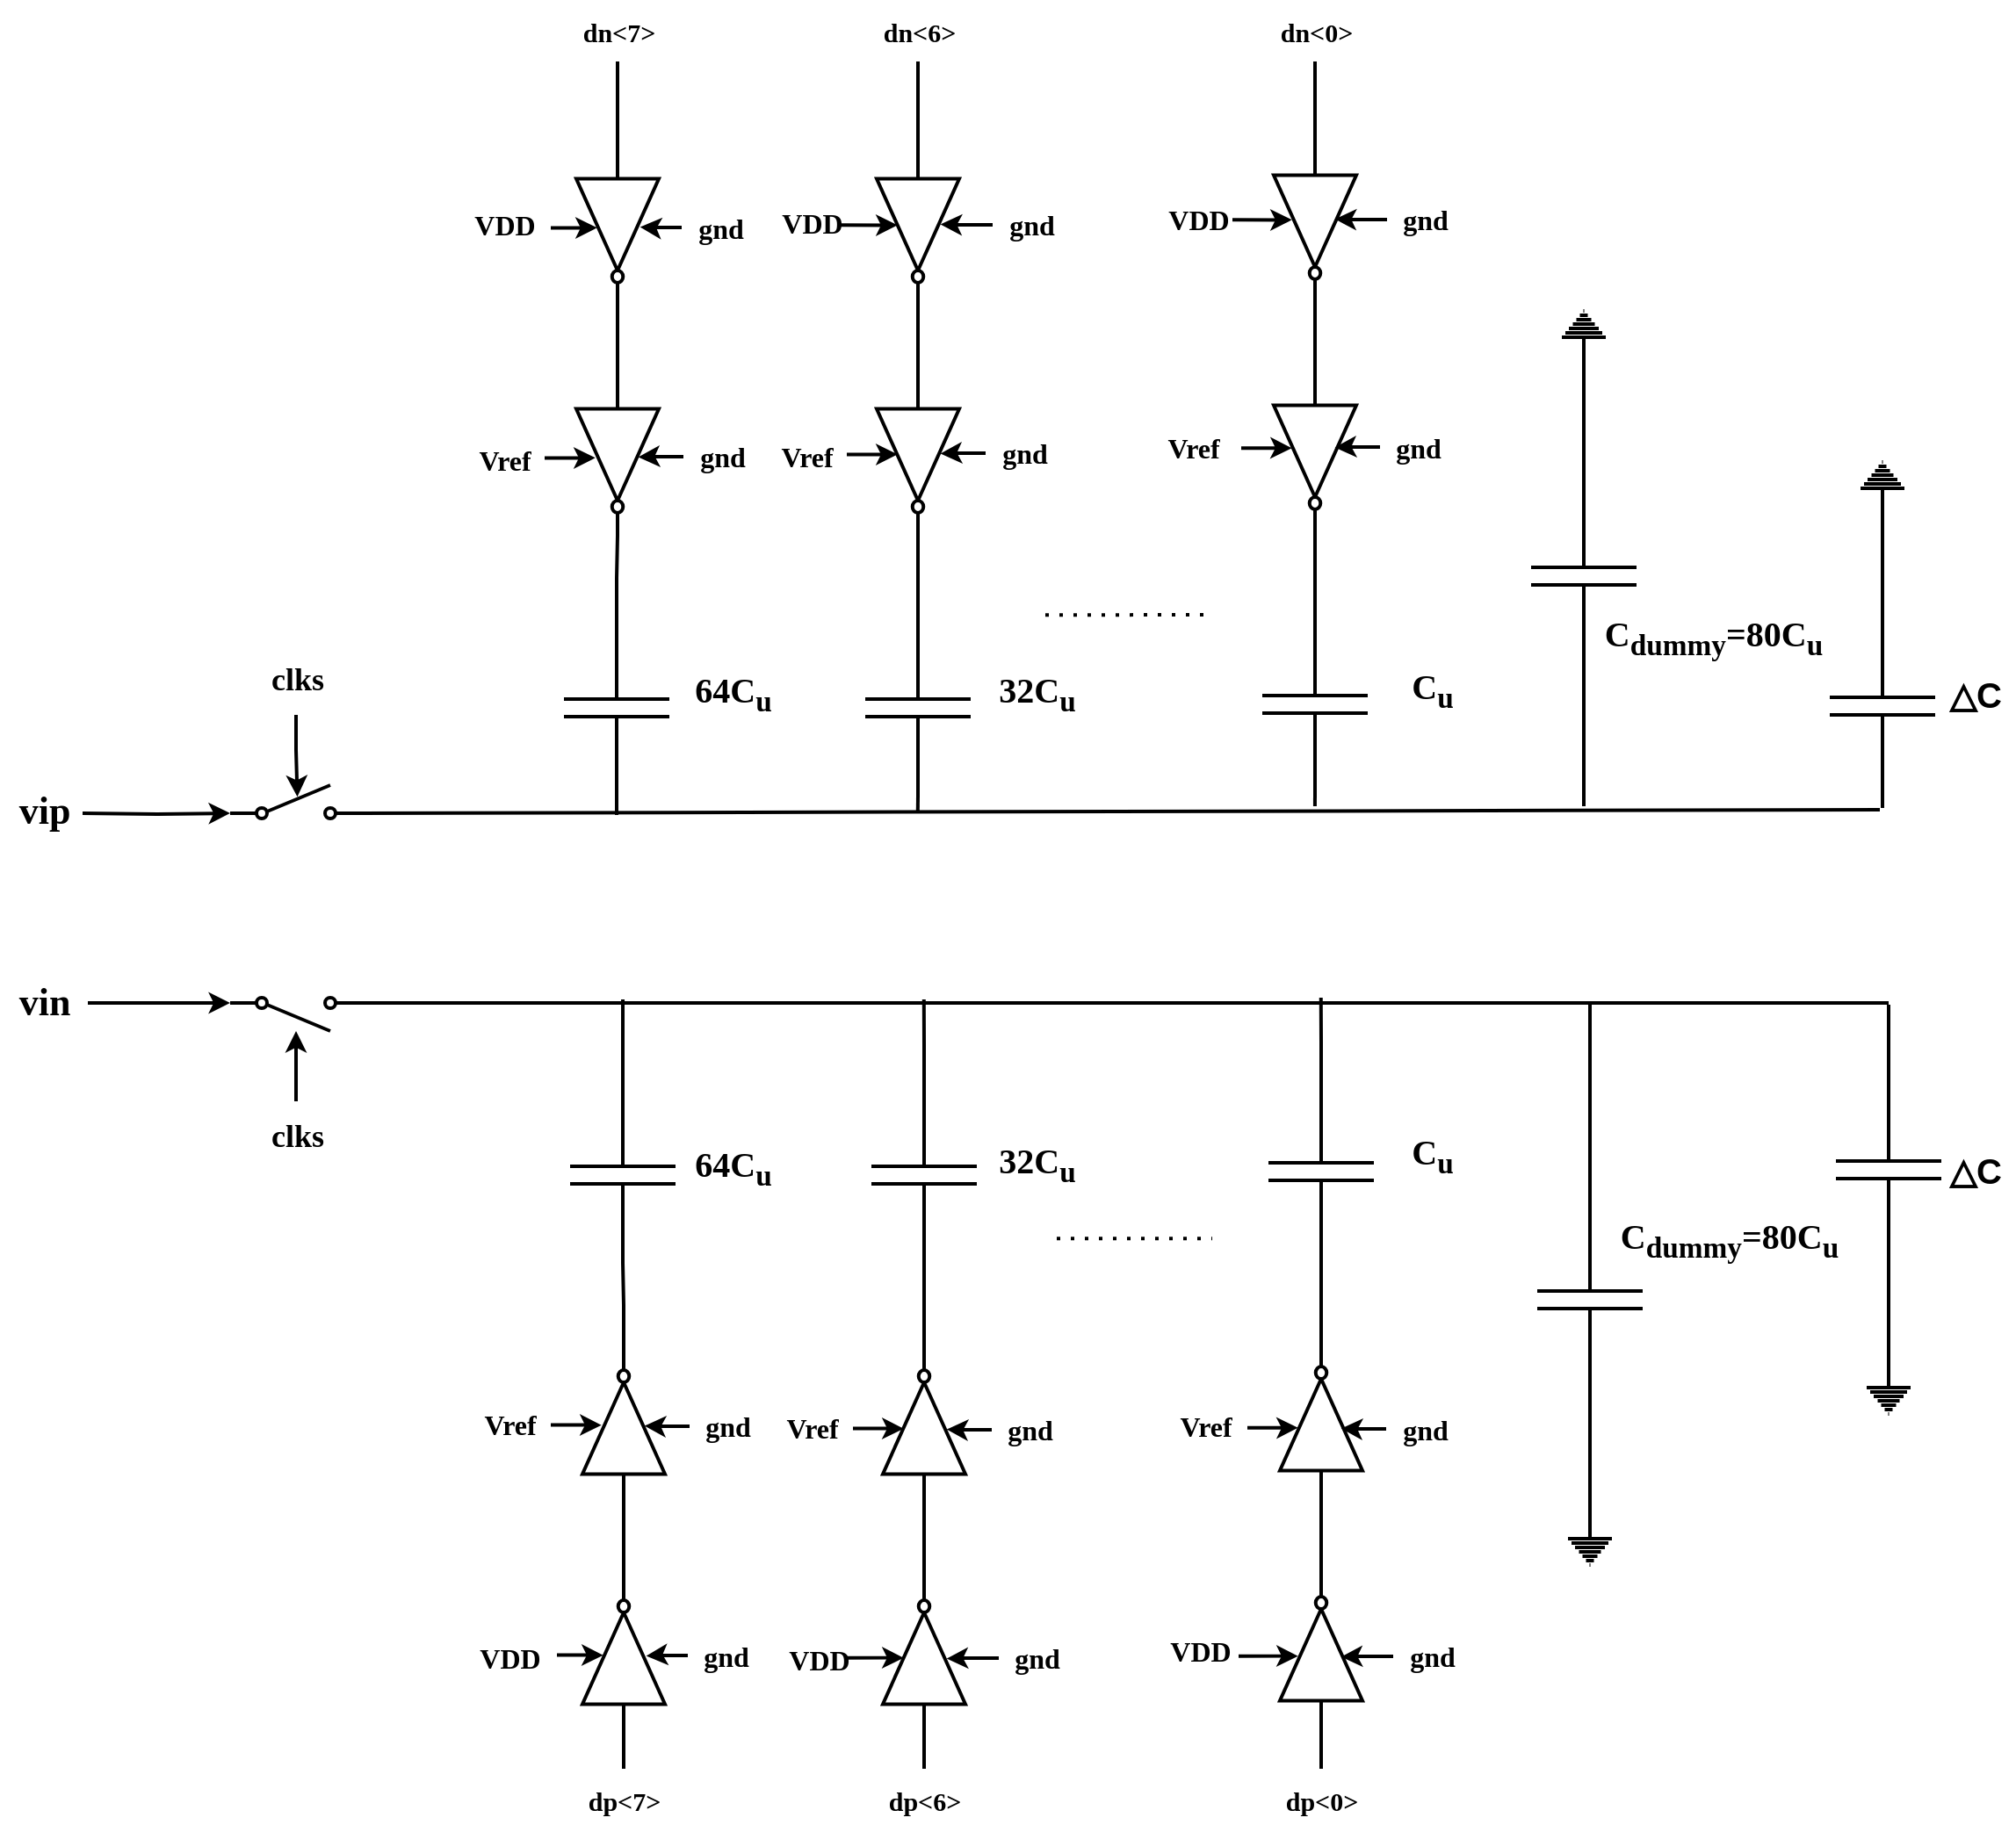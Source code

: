 <mxfile version="24.4.2" type="github">
  <diagram name="第 1 页" id="iLzcFQZQIDbkhLPEayTF">
    <mxGraphModel dx="2035" dy="1013" grid="1" gridSize="5" guides="1" tooltips="1" connect="1" arrows="1" fold="1" page="1" pageScale="1" pageWidth="3300" pageHeight="4681" math="0" shadow="0">
      <root>
        <mxCell id="0" />
        <mxCell id="1" parent="0" />
        <mxCell id="XwM3Bp8nAO9JLWANIdk1-1" value="" style="html=1;shape=mxgraph.electrical.electro-mechanical.singleSwitch;aspect=fixed;elSwitchState=off;strokeWidth=2;" vertex="1" parent="1">
          <mxGeometry x="991" y="1450" width="75" height="20" as="geometry" />
        </mxCell>
        <mxCell id="XwM3Bp8nAO9JLWANIdk1-2" value="" style="html=1;shape=mxgraph.electrical.electro-mechanical.singleSwitch;aspect=fixed;elSwitchState=off;direction=west;flipH=1;strokeWidth=2;" vertex="1" parent="1">
          <mxGeometry x="991" y="1570" width="75" height="20" as="geometry" />
        </mxCell>
        <mxCell id="XwM3Bp8nAO9JLWANIdk1-3" value="clks" style="text;html=1;align=center;verticalAlign=middle;resizable=0;points=[];autosize=1;strokeColor=none;fillColor=none;fontFamily=Times New Roman;fontStyle=1;fontSize=18;strokeWidth=2;" vertex="1" parent="1">
          <mxGeometry x="1003.5" y="1370" width="50" height="40" as="geometry" />
        </mxCell>
        <mxCell id="XwM3Bp8nAO9JLWANIdk1-4" style="edgeStyle=orthogonalEdgeStyle;rounded=0;orthogonalLoop=1;jettySize=auto;html=1;entryX=0.51;entryY=0.331;entryDx=0;entryDy=0;entryPerimeter=0;strokeWidth=2;" edge="1" parent="1" source="XwM3Bp8nAO9JLWANIdk1-3" target="XwM3Bp8nAO9JLWANIdk1-1">
          <mxGeometry relative="1" as="geometry" />
        </mxCell>
        <mxCell id="XwM3Bp8nAO9JLWANIdk1-5" style="edgeStyle=orthogonalEdgeStyle;rounded=0;orthogonalLoop=1;jettySize=auto;html=1;strokeWidth=2;" edge="1" parent="1" source="XwM3Bp8nAO9JLWANIdk1-6" target="XwM3Bp8nAO9JLWANIdk1-2">
          <mxGeometry relative="1" as="geometry" />
        </mxCell>
        <mxCell id="XwM3Bp8nAO9JLWANIdk1-6" value="clks" style="text;html=1;align=center;verticalAlign=middle;resizable=0;points=[];autosize=1;strokeColor=none;fillColor=none;fontFamily=Times New Roman;fontStyle=1;fontSize=18;strokeWidth=2;" vertex="1" parent="1">
          <mxGeometry x="1003.5" y="1630" width="50" height="40" as="geometry" />
        </mxCell>
        <mxCell id="XwM3Bp8nAO9JLWANIdk1-7" style="edgeStyle=orthogonalEdgeStyle;rounded=0;orthogonalLoop=1;jettySize=auto;html=1;entryX=0;entryY=0.8;entryDx=0;entryDy=0;strokeWidth=2;" edge="1" parent="1" target="XwM3Bp8nAO9JLWANIdk1-1">
          <mxGeometry relative="1" as="geometry">
            <mxPoint x="907" y="1466" as="sourcePoint" />
          </mxGeometry>
        </mxCell>
        <mxCell id="XwM3Bp8nAO9JLWANIdk1-8" value="vin" style="text;html=1;align=center;verticalAlign=middle;resizable=0;points=[];autosize=1;strokeColor=none;fillColor=none;fontFamily=Times New Roman;fontStyle=1;fontSize=22;strokeWidth=2;" vertex="1" parent="1">
          <mxGeometry x="860" y="1554" width="50" height="40" as="geometry" />
        </mxCell>
        <mxCell id="XwM3Bp8nAO9JLWANIdk1-9" style="edgeStyle=orthogonalEdgeStyle;rounded=0;orthogonalLoop=1;jettySize=auto;html=1;entryX=1;entryY=0.8;entryDx=0;entryDy=0;strokeWidth=2;" edge="1" parent="1" source="XwM3Bp8nAO9JLWANIdk1-8" target="XwM3Bp8nAO9JLWANIdk1-2">
          <mxGeometry relative="1" as="geometry">
            <mxPoint x="988" y="1573" as="targetPoint" />
          </mxGeometry>
        </mxCell>
        <mxCell id="XwM3Bp8nAO9JLWANIdk1-10" value="vip" style="text;html=1;align=center;verticalAlign=middle;resizable=0;points=[];autosize=1;strokeColor=none;fillColor=none;fontFamily=Times New Roman;fontStyle=1;fontSize=22;strokeWidth=2;" vertex="1" parent="1">
          <mxGeometry x="860" y="1445" width="50" height="40" as="geometry" />
        </mxCell>
        <mxCell id="XwM3Bp8nAO9JLWANIdk1-108" style="edgeStyle=orthogonalEdgeStyle;rounded=0;orthogonalLoop=1;jettySize=auto;html=1;exitX=1;exitY=0.5;exitDx=0;exitDy=0;exitPerimeter=0;endArrow=none;endFill=0;strokeWidth=2;" edge="1" parent="1" source="XwM3Bp8nAO9JLWANIdk1-11">
          <mxGeometry relative="1" as="geometry">
            <mxPoint x="1211" y="1467" as="targetPoint" />
          </mxGeometry>
        </mxCell>
        <mxCell id="XwM3Bp8nAO9JLWANIdk1-11" value="" style="pointerEvents=1;verticalLabelPosition=bottom;shadow=0;dashed=0;align=center;html=1;verticalAlign=top;shape=mxgraph.electrical.capacitors.capacitor_1;direction=south;strokeWidth=2;" vertex="1" parent="1">
          <mxGeometry x="1181" y="1356" width="60" height="100" as="geometry" />
        </mxCell>
        <mxCell id="XwM3Bp8nAO9JLWANIdk1-109" style="edgeStyle=orthogonalEdgeStyle;rounded=0;orthogonalLoop=1;jettySize=auto;html=1;exitX=1;exitY=0.5;exitDx=0;exitDy=0;exitPerimeter=0;endArrow=none;endFill=0;strokeWidth=2;" edge="1" parent="1" source="XwM3Bp8nAO9JLWANIdk1-12">
          <mxGeometry relative="1" as="geometry">
            <mxPoint x="1382.386" y="1466" as="targetPoint" />
          </mxGeometry>
        </mxCell>
        <mxCell id="XwM3Bp8nAO9JLWANIdk1-12" value="" style="pointerEvents=1;verticalLabelPosition=bottom;shadow=0;dashed=0;align=center;html=1;verticalAlign=top;shape=mxgraph.electrical.capacitors.capacitor_1;direction=south;strokeWidth=2;" vertex="1" parent="1">
          <mxGeometry x="1352.5" y="1356" width="60" height="100" as="geometry" />
        </mxCell>
        <mxCell id="XwM3Bp8nAO9JLWANIdk1-112" style="edgeStyle=orthogonalEdgeStyle;rounded=0;orthogonalLoop=1;jettySize=auto;html=1;exitX=1;exitY=0.5;exitDx=0;exitDy=0;exitPerimeter=0;endArrow=none;endFill=0;strokeWidth=2;" edge="1" parent="1" source="XwM3Bp8nAO9JLWANIdk1-13">
          <mxGeometry relative="1" as="geometry">
            <mxPoint x="1761.5" y="1462" as="targetPoint" />
          </mxGeometry>
        </mxCell>
        <mxCell id="XwM3Bp8nAO9JLWANIdk1-13" value="" style="pointerEvents=1;verticalLabelPosition=bottom;shadow=0;dashed=0;align=center;html=1;verticalAlign=top;shape=mxgraph.electrical.capacitors.capacitor_1;direction=south;strokeWidth=2;" vertex="1" parent="1">
          <mxGeometry x="1731.5" y="1281" width="60" height="100" as="geometry" />
        </mxCell>
        <mxCell id="XwM3Bp8nAO9JLWANIdk1-113" style="edgeStyle=orthogonalEdgeStyle;rounded=0;orthogonalLoop=1;jettySize=auto;html=1;exitX=1;exitY=0.5;exitDx=0;exitDy=0;exitPerimeter=0;endArrow=none;endFill=0;strokeWidth=2;" edge="1" parent="1" source="XwM3Bp8nAO9JLWANIdk1-14">
          <mxGeometry relative="1" as="geometry">
            <mxPoint x="1931.5" y="1463" as="targetPoint" />
          </mxGeometry>
        </mxCell>
        <mxCell id="XwM3Bp8nAO9JLWANIdk1-14" value="" style="pointerEvents=1;verticalLabelPosition=bottom;shadow=0;dashed=0;align=center;html=1;verticalAlign=top;shape=mxgraph.electrical.capacitors.capacitor_1;direction=south;strokeWidth=2;" vertex="1" parent="1">
          <mxGeometry x="1901.5" y="1355" width="60" height="100" as="geometry" />
        </mxCell>
        <mxCell id="XwM3Bp8nAO9JLWANIdk1-16" value="" style="verticalLabelPosition=bottom;shadow=0;dashed=0;align=center;html=1;verticalAlign=top;shape=mxgraph.electrical.logic_gates.inverter_2;direction=south;strokeWidth=2;" vertex="1" parent="1">
          <mxGeometry x="1188" y="1090" width="47" height="87" as="geometry" />
        </mxCell>
        <mxCell id="XwM3Bp8nAO9JLWANIdk1-17" value="" style="verticalLabelPosition=bottom;shadow=0;dashed=0;align=center;html=1;verticalAlign=top;shape=mxgraph.electrical.logic_gates.inverter_2;direction=south;strokeWidth=2;" vertex="1" parent="1">
          <mxGeometry x="1188" y="1221" width="47" height="87" as="geometry" />
        </mxCell>
        <mxCell id="XwM3Bp8nAO9JLWANIdk1-18" value="" style="verticalLabelPosition=bottom;shadow=0;dashed=0;align=center;html=1;verticalAlign=top;shape=mxgraph.electrical.logic_gates.inverter_2;direction=south;strokeWidth=2;" vertex="1" parent="1">
          <mxGeometry x="1359" y="1090" width="47" height="87" as="geometry" />
        </mxCell>
        <mxCell id="XwM3Bp8nAO9JLWANIdk1-19" value="" style="verticalLabelPosition=bottom;shadow=0;dashed=0;align=center;html=1;verticalAlign=top;shape=mxgraph.electrical.logic_gates.inverter_2;direction=south;strokeWidth=2;" vertex="1" parent="1">
          <mxGeometry x="1359" y="1221" width="47" height="87" as="geometry" />
        </mxCell>
        <mxCell id="XwM3Bp8nAO9JLWANIdk1-111" style="edgeStyle=orthogonalEdgeStyle;rounded=0;orthogonalLoop=1;jettySize=auto;html=1;exitX=1;exitY=0.5;exitDx=0;exitDy=0;exitPerimeter=0;endArrow=none;endFill=0;strokeWidth=2;" edge="1" parent="1" source="XwM3Bp8nAO9JLWANIdk1-20">
          <mxGeometry relative="1" as="geometry">
            <mxPoint x="1608.464" y="1462" as="targetPoint" />
          </mxGeometry>
        </mxCell>
        <mxCell id="XwM3Bp8nAO9JLWANIdk1-20" value="" style="pointerEvents=1;verticalLabelPosition=bottom;shadow=0;dashed=0;align=center;html=1;verticalAlign=top;shape=mxgraph.electrical.capacitors.capacitor_1;direction=south;strokeWidth=2;" vertex="1" parent="1">
          <mxGeometry x="1578.5" y="1354" width="60" height="100" as="geometry" />
        </mxCell>
        <mxCell id="XwM3Bp8nAO9JLWANIdk1-21" value="" style="verticalLabelPosition=bottom;shadow=0;dashed=0;align=center;html=1;verticalAlign=top;shape=mxgraph.electrical.logic_gates.inverter_2;direction=south;strokeWidth=2;" vertex="1" parent="1">
          <mxGeometry x="1585" y="1088" width="47" height="87" as="geometry" />
        </mxCell>
        <mxCell id="XwM3Bp8nAO9JLWANIdk1-22" value="" style="verticalLabelPosition=bottom;shadow=0;dashed=0;align=center;html=1;verticalAlign=top;shape=mxgraph.electrical.logic_gates.inverter_2;direction=south;strokeWidth=2;" vertex="1" parent="1">
          <mxGeometry x="1585" y="1219" width="47" height="87" as="geometry" />
        </mxCell>
        <mxCell id="XwM3Bp8nAO9JLWANIdk1-24" style="edgeStyle=orthogonalEdgeStyle;rounded=0;orthogonalLoop=1;jettySize=auto;html=1;entryX=0.502;entryY=0.812;entryDx=0;entryDy=0;entryPerimeter=0;strokeWidth=2;" edge="1" parent="1" source="XwM3Bp8nAO9JLWANIdk1-23">
          <mxGeometry relative="1" as="geometry">
            <mxPoint x="1198.836" y="1263.674" as="targetPoint" />
            <Array as="points">
              <mxPoint x="1193" y="1264" />
            </Array>
          </mxGeometry>
        </mxCell>
        <mxCell id="XwM3Bp8nAO9JLWANIdk1-23" value="Vref" style="text;html=1;align=center;verticalAlign=middle;resizable=0;points=[];autosize=1;strokeColor=none;fillColor=none;fontFamily=Times New Roman;fontStyle=1;fontSize=16;strokeWidth=2;" vertex="1" parent="1">
          <mxGeometry x="1123" y="1248.5" width="47" height="32" as="geometry" />
        </mxCell>
        <mxCell id="XwM3Bp8nAO9JLWANIdk1-26" value="gnd" style="text;html=1;align=center;verticalAlign=middle;resizable=0;points=[];autosize=1;strokeColor=none;fillColor=none;fontFamily=Times New Roman;fontStyle=1;fontSize=16;strokeWidth=2;" vertex="1" parent="1">
          <mxGeometry x="1249" y="1247" width="43" height="32" as="geometry" />
        </mxCell>
        <mxCell id="XwM3Bp8nAO9JLWANIdk1-27" style="edgeStyle=orthogonalEdgeStyle;rounded=0;orthogonalLoop=1;jettySize=auto;html=1;entryX=0.497;entryY=0.291;entryDx=0;entryDy=0;entryPerimeter=0;strokeWidth=2;" edge="1" parent="1" source="XwM3Bp8nAO9JLWANIdk1-26">
          <mxGeometry relative="1" as="geometry">
            <mxPoint x="1223.323" y="1263.239" as="targetPoint" />
          </mxGeometry>
        </mxCell>
        <mxCell id="XwM3Bp8nAO9JLWANIdk1-28" style="edgeStyle=orthogonalEdgeStyle;rounded=0;orthogonalLoop=1;jettySize=auto;html=1;entryX=0.502;entryY=0.812;entryDx=0;entryDy=0;entryPerimeter=0;strokeWidth=2;" edge="1" parent="1" source="XwM3Bp8nAO9JLWANIdk1-29">
          <mxGeometry relative="1" as="geometry">
            <mxPoint x="1199.836" y="1132.674" as="targetPoint" />
            <Array as="points">
              <mxPoint x="1194" y="1133" />
            </Array>
          </mxGeometry>
        </mxCell>
        <mxCell id="XwM3Bp8nAO9JLWANIdk1-29" value="VDD" style="text;html=1;align=center;verticalAlign=middle;resizable=0;points=[];autosize=1;strokeColor=none;fillColor=none;fontFamily=Times New Roman;fontStyle=1;fontSize=16;strokeWidth=2;" vertex="1" parent="1">
          <mxGeometry x="1119.5" y="1115" width="54" height="32" as="geometry" />
        </mxCell>
        <mxCell id="XwM3Bp8nAO9JLWANIdk1-30" value="gnd" style="text;html=1;align=center;verticalAlign=middle;resizable=0;points=[];autosize=1;strokeColor=none;fillColor=none;fontFamily=Times New Roman;fontStyle=1;fontSize=16;strokeWidth=2;" vertex="1" parent="1">
          <mxGeometry x="1248" y="1116.5" width="43" height="32" as="geometry" />
        </mxCell>
        <mxCell id="XwM3Bp8nAO9JLWANIdk1-31" style="edgeStyle=orthogonalEdgeStyle;rounded=0;orthogonalLoop=1;jettySize=auto;html=1;entryX=0.497;entryY=0.291;entryDx=0;entryDy=0;entryPerimeter=0;strokeWidth=2;" edge="1" parent="1" source="XwM3Bp8nAO9JLWANIdk1-30">
          <mxGeometry relative="1" as="geometry">
            <mxPoint x="1224.323" y="1132.239" as="targetPoint" />
          </mxGeometry>
        </mxCell>
        <mxCell id="XwM3Bp8nAO9JLWANIdk1-32" style="edgeStyle=orthogonalEdgeStyle;rounded=0;orthogonalLoop=1;jettySize=auto;html=1;entryX=0.502;entryY=0.812;entryDx=0;entryDy=0;entryPerimeter=0;strokeWidth=2;" edge="1" parent="1">
          <mxGeometry relative="1" as="geometry">
            <mxPoint x="1370.836" y="1131.174" as="targetPoint" />
            <Array as="points">
              <mxPoint x="1365" y="1131.5" />
            </Array>
            <mxPoint x="1337.0" y="1131.169" as="sourcePoint" />
          </mxGeometry>
        </mxCell>
        <mxCell id="XwM3Bp8nAO9JLWANIdk1-33" value="VDD" style="text;html=1;align=center;verticalAlign=middle;resizable=0;points=[];autosize=1;strokeColor=none;fillColor=none;fontFamily=Times New Roman;fontStyle=1;fontSize=16;strokeWidth=2;" vertex="1" parent="1">
          <mxGeometry x="1295" y="1114" width="54" height="32" as="geometry" />
        </mxCell>
        <mxCell id="XwM3Bp8nAO9JLWANIdk1-34" value="gnd" style="text;html=1;align=center;verticalAlign=middle;resizable=0;points=[];autosize=1;strokeColor=none;fillColor=none;fontFamily=Times New Roman;fontStyle=1;fontSize=16;strokeWidth=2;" vertex="1" parent="1">
          <mxGeometry x="1425" y="1115" width="43" height="32" as="geometry" />
        </mxCell>
        <mxCell id="XwM3Bp8nAO9JLWANIdk1-35" style="edgeStyle=orthogonalEdgeStyle;rounded=0;orthogonalLoop=1;jettySize=auto;html=1;entryX=0.497;entryY=0.291;entryDx=0;entryDy=0;entryPerimeter=0;strokeWidth=2;" edge="1" parent="1" source="XwM3Bp8nAO9JLWANIdk1-34">
          <mxGeometry relative="1" as="geometry">
            <mxPoint x="1395.323" y="1130.739" as="targetPoint" />
          </mxGeometry>
        </mxCell>
        <mxCell id="XwM3Bp8nAO9JLWANIdk1-36" style="edgeStyle=orthogonalEdgeStyle;rounded=0;orthogonalLoop=1;jettySize=auto;html=1;entryX=0.502;entryY=0.812;entryDx=0;entryDy=0;entryPerimeter=0;strokeWidth=2;" edge="1" parent="1">
          <mxGeometry relative="1" as="geometry">
            <mxPoint x="1595.336" y="1128.174" as="targetPoint" />
            <Array as="points">
              <mxPoint x="1589.5" y="1128.5" />
            </Array>
            <mxPoint x="1561.5" y="1128.169" as="sourcePoint" />
          </mxGeometry>
        </mxCell>
        <mxCell id="XwM3Bp8nAO9JLWANIdk1-37" value="gnd" style="text;html=1;align=center;verticalAlign=middle;resizable=0;points=[];autosize=1;strokeColor=none;fillColor=none;fontFamily=Times New Roman;fontStyle=1;fontSize=16;strokeWidth=2;" vertex="1" parent="1">
          <mxGeometry x="1649.5" y="1112" width="43" height="32" as="geometry" />
        </mxCell>
        <mxCell id="XwM3Bp8nAO9JLWANIdk1-38" style="edgeStyle=orthogonalEdgeStyle;rounded=0;orthogonalLoop=1;jettySize=auto;html=1;entryX=0.497;entryY=0.291;entryDx=0;entryDy=0;entryPerimeter=0;strokeWidth=2;" edge="1" parent="1" source="XwM3Bp8nAO9JLWANIdk1-37">
          <mxGeometry relative="1" as="geometry">
            <mxPoint x="1619.823" y="1127.739" as="targetPoint" />
          </mxGeometry>
        </mxCell>
        <mxCell id="XwM3Bp8nAO9JLWANIdk1-39" value="VDD" style="text;html=1;align=center;verticalAlign=middle;resizable=0;points=[];autosize=1;strokeColor=none;fillColor=none;fontFamily=Times New Roman;fontStyle=1;fontSize=16;strokeWidth=2;" vertex="1" parent="1">
          <mxGeometry x="1515" y="1112" width="54" height="32" as="geometry" />
        </mxCell>
        <mxCell id="XwM3Bp8nAO9JLWANIdk1-40" style="edgeStyle=orthogonalEdgeStyle;rounded=0;orthogonalLoop=1;jettySize=auto;html=1;entryX=0.502;entryY=0.812;entryDx=0;entryDy=0;entryPerimeter=0;strokeWidth=2;" edge="1" parent="1" source="XwM3Bp8nAO9JLWANIdk1-41">
          <mxGeometry relative="1" as="geometry">
            <mxPoint x="1370.836" y="1261.674" as="targetPoint" />
            <Array as="points">
              <mxPoint x="1365" y="1262" />
            </Array>
          </mxGeometry>
        </mxCell>
        <mxCell id="XwM3Bp8nAO9JLWANIdk1-41" value="Vref" style="text;html=1;align=center;verticalAlign=middle;resizable=0;points=[];autosize=1;strokeColor=none;fillColor=none;fontFamily=Times New Roman;fontStyle=1;fontSize=16;strokeWidth=2;" vertex="1" parent="1">
          <mxGeometry x="1295" y="1246.5" width="47" height="32" as="geometry" />
        </mxCell>
        <mxCell id="XwM3Bp8nAO9JLWANIdk1-42" value="gnd" style="text;html=1;align=center;verticalAlign=middle;resizable=0;points=[];autosize=1;strokeColor=none;fillColor=none;fontFamily=Times New Roman;fontStyle=1;fontSize=16;strokeWidth=2;" vertex="1" parent="1">
          <mxGeometry x="1421" y="1245" width="43" height="32" as="geometry" />
        </mxCell>
        <mxCell id="XwM3Bp8nAO9JLWANIdk1-43" style="edgeStyle=orthogonalEdgeStyle;rounded=0;orthogonalLoop=1;jettySize=auto;html=1;entryX=0.497;entryY=0.291;entryDx=0;entryDy=0;entryPerimeter=0;strokeWidth=2;" edge="1" parent="1" source="XwM3Bp8nAO9JLWANIdk1-42">
          <mxGeometry relative="1" as="geometry">
            <mxPoint x="1395.323" y="1261.239" as="targetPoint" />
          </mxGeometry>
        </mxCell>
        <mxCell id="XwM3Bp8nAO9JLWANIdk1-44" style="edgeStyle=orthogonalEdgeStyle;rounded=0;orthogonalLoop=1;jettySize=auto;html=1;entryX=0.502;entryY=0.812;entryDx=0;entryDy=0;entryPerimeter=0;strokeWidth=2;" edge="1" parent="1">
          <mxGeometry relative="1" as="geometry">
            <mxPoint x="1595.336" y="1258.174" as="targetPoint" />
            <Array as="points">
              <mxPoint x="1589.5" y="1258.5" />
            </Array>
            <mxPoint x="1566.5" y="1258.111" as="sourcePoint" />
          </mxGeometry>
        </mxCell>
        <mxCell id="XwM3Bp8nAO9JLWANIdk1-45" value="Vref" style="text;html=1;align=center;verticalAlign=middle;resizable=0;points=[];autosize=1;strokeColor=none;fillColor=none;fontFamily=Times New Roman;fontStyle=1;fontSize=16;strokeWidth=2;" vertex="1" parent="1">
          <mxGeometry x="1515" y="1241.5" width="47" height="32" as="geometry" />
        </mxCell>
        <mxCell id="XwM3Bp8nAO9JLWANIdk1-46" value="gnd" style="text;html=1;align=center;verticalAlign=middle;resizable=0;points=[];autosize=1;strokeColor=none;fillColor=none;fontFamily=Times New Roman;fontStyle=1;fontSize=16;strokeWidth=2;" vertex="1" parent="1">
          <mxGeometry x="1645.5" y="1241.5" width="43" height="32" as="geometry" />
        </mxCell>
        <mxCell id="XwM3Bp8nAO9JLWANIdk1-47" style="edgeStyle=orthogonalEdgeStyle;rounded=0;orthogonalLoop=1;jettySize=auto;html=1;entryX=0.497;entryY=0.291;entryDx=0;entryDy=0;entryPerimeter=0;strokeWidth=2;" edge="1" parent="1" source="XwM3Bp8nAO9JLWANIdk1-46">
          <mxGeometry relative="1" as="geometry">
            <mxPoint x="1619.823" y="1257.739" as="targetPoint" />
          </mxGeometry>
        </mxCell>
        <mxCell id="XwM3Bp8nAO9JLWANIdk1-48" value="" style="pointerEvents=1;verticalLabelPosition=bottom;shadow=0;dashed=0;align=center;html=1;verticalAlign=top;shape=mxgraph.electrical.signal_sources.protective_earth;direction=west;strokeWidth=2;" vertex="1" parent="1">
          <mxGeometry x="1749" y="1180" width="25" height="20" as="geometry" />
        </mxCell>
        <mxCell id="XwM3Bp8nAO9JLWANIdk1-49" value="" style="pointerEvents=1;verticalLabelPosition=bottom;shadow=0;dashed=0;align=center;html=1;verticalAlign=top;shape=mxgraph.electrical.signal_sources.protective_earth;direction=west;strokeWidth=2;" vertex="1" parent="1">
          <mxGeometry x="1919" y="1266" width="25" height="20" as="geometry" />
        </mxCell>
        <mxCell id="XwM3Bp8nAO9JLWANIdk1-119" style="edgeStyle=orthogonalEdgeStyle;rounded=0;orthogonalLoop=1;jettySize=auto;html=1;exitX=0;exitY=0.5;exitDx=0;exitDy=0;exitPerimeter=0;endArrow=none;endFill=0;strokeWidth=2;" edge="1" parent="1" source="XwM3Bp8nAO9JLWANIdk1-50">
          <mxGeometry relative="1" as="geometry">
            <mxPoint x="1214.517" y="1572.0" as="targetPoint" />
          </mxGeometry>
        </mxCell>
        <mxCell id="XwM3Bp8nAO9JLWANIdk1-50" value="" style="pointerEvents=1;verticalLabelPosition=bottom;shadow=0;dashed=0;align=center;html=1;verticalAlign=top;shape=mxgraph.electrical.capacitors.capacitor_1;direction=south;strokeWidth=2;" vertex="1" parent="1">
          <mxGeometry x="1184.5" y="1622" width="60" height="100" as="geometry" />
        </mxCell>
        <mxCell id="XwM3Bp8nAO9JLWANIdk1-118" style="edgeStyle=orthogonalEdgeStyle;rounded=0;orthogonalLoop=1;jettySize=auto;html=1;exitX=0;exitY=0.5;exitDx=0;exitDy=0;exitPerimeter=0;endArrow=none;endFill=0;strokeWidth=2;" edge="1" parent="1" source="XwM3Bp8nAO9JLWANIdk1-51">
          <mxGeometry relative="1" as="geometry">
            <mxPoint x="1385.897" y="1572.0" as="targetPoint" />
          </mxGeometry>
        </mxCell>
        <mxCell id="XwM3Bp8nAO9JLWANIdk1-51" value="" style="pointerEvents=1;verticalLabelPosition=bottom;shadow=0;dashed=0;align=center;html=1;verticalAlign=top;shape=mxgraph.electrical.capacitors.capacitor_1;direction=south;strokeWidth=2;" vertex="1" parent="1">
          <mxGeometry x="1356" y="1622" width="60" height="100" as="geometry" />
        </mxCell>
        <mxCell id="XwM3Bp8nAO9JLWANIdk1-116" style="edgeStyle=orthogonalEdgeStyle;rounded=0;orthogonalLoop=1;jettySize=auto;html=1;endArrow=none;endFill=0;strokeWidth=2;" edge="1" parent="1" source="XwM3Bp8nAO9JLWANIdk1-52">
          <mxGeometry relative="1" as="geometry">
            <mxPoint x="1765" y="1575" as="targetPoint" />
          </mxGeometry>
        </mxCell>
        <mxCell id="XwM3Bp8nAO9JLWANIdk1-52" value="" style="pointerEvents=1;verticalLabelPosition=bottom;shadow=0;dashed=0;align=center;html=1;verticalAlign=top;shape=mxgraph.electrical.capacitors.capacitor_1;direction=south;strokeWidth=2;" vertex="1" parent="1">
          <mxGeometry x="1735" y="1693" width="60" height="100" as="geometry" />
        </mxCell>
        <mxCell id="XwM3Bp8nAO9JLWANIdk1-115" style="edgeStyle=orthogonalEdgeStyle;rounded=0;orthogonalLoop=1;jettySize=auto;html=1;exitX=0;exitY=0.5;exitDx=0;exitDy=0;exitPerimeter=0;endArrow=none;endFill=0;strokeWidth=2;" edge="1" parent="1" source="XwM3Bp8nAO9JLWANIdk1-53">
          <mxGeometry relative="1" as="geometry">
            <mxPoint x="1935" y="1575" as="targetPoint" />
          </mxGeometry>
        </mxCell>
        <mxCell id="XwM3Bp8nAO9JLWANIdk1-53" value="" style="pointerEvents=1;verticalLabelPosition=bottom;shadow=0;dashed=0;align=center;html=1;verticalAlign=top;shape=mxgraph.electrical.capacitors.capacitor_1;direction=south;strokeWidth=2;" vertex="1" parent="1">
          <mxGeometry x="1905" y="1619" width="60" height="100" as="geometry" />
        </mxCell>
        <mxCell id="XwM3Bp8nAO9JLWANIdk1-54" value="" style="verticalLabelPosition=bottom;shadow=0;dashed=0;align=center;html=1;verticalAlign=top;shape=mxgraph.electrical.logic_gates.inverter_2;direction=south;flipV=1;strokeWidth=2;" vertex="1" parent="1">
          <mxGeometry x="1191.5" y="1901" width="47" height="87" as="geometry" />
        </mxCell>
        <mxCell id="XwM3Bp8nAO9JLWANIdk1-55" value="" style="verticalLabelPosition=bottom;shadow=0;dashed=0;align=center;html=1;verticalAlign=top;shape=mxgraph.electrical.logic_gates.inverter_2;direction=north;strokeWidth=2;" vertex="1" parent="1">
          <mxGeometry x="1191.5" y="1770" width="47" height="87" as="geometry" />
        </mxCell>
        <mxCell id="XwM3Bp8nAO9JLWANIdk1-56" value="" style="verticalLabelPosition=bottom;shadow=0;dashed=0;align=center;html=1;verticalAlign=top;shape=mxgraph.electrical.logic_gates.inverter_2;direction=south;flipV=1;strokeWidth=2;" vertex="1" parent="1">
          <mxGeometry x="1362.5" y="1901" width="47" height="87" as="geometry" />
        </mxCell>
        <mxCell id="XwM3Bp8nAO9JLWANIdk1-57" value="" style="verticalLabelPosition=bottom;shadow=0;dashed=0;align=center;html=1;verticalAlign=top;shape=mxgraph.electrical.logic_gates.inverter_2;direction=south;flipV=1;strokeWidth=2;" vertex="1" parent="1">
          <mxGeometry x="1362.5" y="1770" width="47" height="87" as="geometry" />
        </mxCell>
        <mxCell id="XwM3Bp8nAO9JLWANIdk1-117" style="edgeStyle=orthogonalEdgeStyle;rounded=0;orthogonalLoop=1;jettySize=auto;html=1;exitX=0;exitY=0.5;exitDx=0;exitDy=0;exitPerimeter=0;endArrow=none;endFill=0;strokeWidth=2;" edge="1" parent="1" source="XwM3Bp8nAO9JLWANIdk1-58">
          <mxGeometry relative="1" as="geometry">
            <mxPoint x="1611.879" y="1571" as="targetPoint" />
          </mxGeometry>
        </mxCell>
        <mxCell id="XwM3Bp8nAO9JLWANIdk1-58" value="" style="pointerEvents=1;verticalLabelPosition=bottom;shadow=0;dashed=0;align=center;html=1;verticalAlign=top;shape=mxgraph.electrical.capacitors.capacitor_1;direction=south;strokeWidth=2;" vertex="1" parent="1">
          <mxGeometry x="1582" y="1620" width="60" height="100" as="geometry" />
        </mxCell>
        <mxCell id="XwM3Bp8nAO9JLWANIdk1-59" value="" style="verticalLabelPosition=bottom;shadow=0;dashed=0;align=center;html=1;verticalAlign=top;shape=mxgraph.electrical.logic_gates.inverter_2;direction=south;flipV=1;strokeWidth=2;" vertex="1" parent="1">
          <mxGeometry x="1588.5" y="1899" width="47" height="87" as="geometry" />
        </mxCell>
        <mxCell id="XwM3Bp8nAO9JLWANIdk1-60" value="" style="verticalLabelPosition=bottom;shadow=0;dashed=0;align=center;html=1;verticalAlign=top;shape=mxgraph.electrical.logic_gates.inverter_2;direction=south;flipV=1;strokeWidth=2;" vertex="1" parent="1">
          <mxGeometry x="1588.5" y="1768" width="47" height="87" as="geometry" />
        </mxCell>
        <mxCell id="XwM3Bp8nAO9JLWANIdk1-61" style="edgeStyle=orthogonalEdgeStyle;rounded=0;orthogonalLoop=1;jettySize=auto;html=1;entryX=0.502;entryY=0.812;entryDx=0;entryDy=0;entryPerimeter=0;strokeWidth=2;" edge="1" parent="1" source="XwM3Bp8nAO9JLWANIdk1-62">
          <mxGeometry relative="1" as="geometry">
            <mxPoint x="1202.336" y="1814.326" as="targetPoint" />
            <Array as="points">
              <mxPoint x="1196.5" y="1814" />
            </Array>
          </mxGeometry>
        </mxCell>
        <mxCell id="XwM3Bp8nAO9JLWANIdk1-62" value="Vref" style="text;html=1;align=center;verticalAlign=middle;resizable=0;points=[];autosize=1;strokeColor=none;fillColor=none;fontFamily=Times New Roman;fontStyle=1;fontSize=16;strokeWidth=2;" vertex="1" parent="1">
          <mxGeometry x="1126.5" y="1797.5" width="47" height="32" as="geometry" />
        </mxCell>
        <mxCell id="XwM3Bp8nAO9JLWANIdk1-63" value="gnd" style="text;html=1;align=center;verticalAlign=middle;resizable=0;points=[];autosize=1;strokeColor=none;fillColor=none;fontFamily=Times New Roman;fontStyle=1;fontSize=16;strokeWidth=2;" vertex="1" parent="1">
          <mxGeometry x="1252.5" y="1799" width="43" height="32" as="geometry" />
        </mxCell>
        <mxCell id="XwM3Bp8nAO9JLWANIdk1-64" style="edgeStyle=orthogonalEdgeStyle;rounded=0;orthogonalLoop=1;jettySize=auto;html=1;entryX=0.497;entryY=0.291;entryDx=0;entryDy=0;entryPerimeter=0;strokeWidth=2;" edge="1" parent="1" source="XwM3Bp8nAO9JLWANIdk1-63">
          <mxGeometry relative="1" as="geometry">
            <mxPoint x="1226.823" y="1814.761" as="targetPoint" />
          </mxGeometry>
        </mxCell>
        <mxCell id="XwM3Bp8nAO9JLWANIdk1-65" style="edgeStyle=orthogonalEdgeStyle;rounded=0;orthogonalLoop=1;jettySize=auto;html=1;entryX=0.502;entryY=0.812;entryDx=0;entryDy=0;entryPerimeter=0;strokeWidth=2;" edge="1" parent="1" source="XwM3Bp8nAO9JLWANIdk1-66">
          <mxGeometry relative="1" as="geometry">
            <mxPoint x="1203.336" y="1945.326" as="targetPoint" />
            <Array as="points">
              <mxPoint x="1197.5" y="1945" />
            </Array>
          </mxGeometry>
        </mxCell>
        <mxCell id="XwM3Bp8nAO9JLWANIdk1-66" value="VDD" style="text;html=1;align=center;verticalAlign=middle;resizable=0;points=[];autosize=1;strokeColor=none;fillColor=none;fontFamily=Times New Roman;fontStyle=1;fontSize=16;strokeWidth=2;" vertex="1" parent="1">
          <mxGeometry x="1123" y="1931" width="54" height="32" as="geometry" />
        </mxCell>
        <mxCell id="XwM3Bp8nAO9JLWANIdk1-67" value="gnd" style="text;html=1;align=center;verticalAlign=middle;resizable=0;points=[];autosize=1;strokeColor=none;fillColor=none;fontFamily=Times New Roman;fontStyle=1;fontSize=16;strokeWidth=2;" vertex="1" parent="1">
          <mxGeometry x="1251.5" y="1929.5" width="43" height="32" as="geometry" />
        </mxCell>
        <mxCell id="XwM3Bp8nAO9JLWANIdk1-68" style="edgeStyle=orthogonalEdgeStyle;rounded=0;orthogonalLoop=1;jettySize=auto;html=1;entryX=0.497;entryY=0.291;entryDx=0;entryDy=0;entryPerimeter=0;strokeWidth=2;" edge="1" parent="1" source="XwM3Bp8nAO9JLWANIdk1-67">
          <mxGeometry relative="1" as="geometry">
            <mxPoint x="1227.823" y="1945.761" as="targetPoint" />
          </mxGeometry>
        </mxCell>
        <mxCell id="XwM3Bp8nAO9JLWANIdk1-69" style="edgeStyle=orthogonalEdgeStyle;rounded=0;orthogonalLoop=1;jettySize=auto;html=1;entryX=0.502;entryY=0.812;entryDx=0;entryDy=0;entryPerimeter=0;strokeWidth=2;" edge="1" parent="1">
          <mxGeometry relative="1" as="geometry">
            <mxPoint x="1374.336" y="1946.826" as="targetPoint" />
            <Array as="points">
              <mxPoint x="1368.5" y="1946.5" />
            </Array>
            <mxPoint x="1340.5" y="1946.831" as="sourcePoint" />
          </mxGeometry>
        </mxCell>
        <mxCell id="XwM3Bp8nAO9JLWANIdk1-70" value="VDD" style="text;html=1;align=center;verticalAlign=middle;resizable=0;points=[];autosize=1;strokeColor=none;fillColor=none;fontFamily=Times New Roman;fontStyle=1;fontSize=16;strokeWidth=2;" vertex="1" parent="1">
          <mxGeometry x="1298.5" y="1932" width="54" height="32" as="geometry" />
        </mxCell>
        <mxCell id="XwM3Bp8nAO9JLWANIdk1-71" value="gnd" style="text;html=1;align=center;verticalAlign=middle;resizable=0;points=[];autosize=1;strokeColor=none;fillColor=none;fontFamily=Times New Roman;fontStyle=1;fontSize=16;strokeWidth=2;" vertex="1" parent="1">
          <mxGeometry x="1428.5" y="1931" width="43" height="32" as="geometry" />
        </mxCell>
        <mxCell id="XwM3Bp8nAO9JLWANIdk1-72" style="edgeStyle=orthogonalEdgeStyle;rounded=0;orthogonalLoop=1;jettySize=auto;html=1;entryX=0.497;entryY=0.291;entryDx=0;entryDy=0;entryPerimeter=0;strokeWidth=2;" edge="1" parent="1" source="XwM3Bp8nAO9JLWANIdk1-71">
          <mxGeometry relative="1" as="geometry">
            <mxPoint x="1398.823" y="1947.261" as="targetPoint" />
          </mxGeometry>
        </mxCell>
        <mxCell id="XwM3Bp8nAO9JLWANIdk1-73" style="edgeStyle=orthogonalEdgeStyle;rounded=0;orthogonalLoop=1;jettySize=auto;html=1;entryX=0.502;entryY=0.812;entryDx=0;entryDy=0;entryPerimeter=0;strokeWidth=2;" edge="1" parent="1">
          <mxGeometry relative="1" as="geometry">
            <mxPoint x="1598.836" y="1945.826" as="targetPoint" />
            <Array as="points">
              <mxPoint x="1593" y="1945.5" />
            </Array>
            <mxPoint x="1565.0" y="1945.831" as="sourcePoint" />
          </mxGeometry>
        </mxCell>
        <mxCell id="XwM3Bp8nAO9JLWANIdk1-74" value="gnd" style="text;html=1;align=center;verticalAlign=middle;resizable=0;points=[];autosize=1;strokeColor=none;fillColor=none;fontFamily=Times New Roman;fontStyle=1;fontSize=16;strokeWidth=2;" vertex="1" parent="1">
          <mxGeometry x="1653" y="1930" width="43" height="32" as="geometry" />
        </mxCell>
        <mxCell id="XwM3Bp8nAO9JLWANIdk1-75" style="edgeStyle=orthogonalEdgeStyle;rounded=0;orthogonalLoop=1;jettySize=auto;html=1;entryX=0.497;entryY=0.291;entryDx=0;entryDy=0;entryPerimeter=0;strokeWidth=2;" edge="1" parent="1" source="XwM3Bp8nAO9JLWANIdk1-74">
          <mxGeometry relative="1" as="geometry">
            <mxPoint x="1623.323" y="1946.261" as="targetPoint" />
          </mxGeometry>
        </mxCell>
        <mxCell id="XwM3Bp8nAO9JLWANIdk1-76" value="VDD" style="text;html=1;align=center;verticalAlign=middle;resizable=0;points=[];autosize=1;strokeColor=none;fillColor=none;fontFamily=Times New Roman;fontStyle=1;fontSize=16;strokeWidth=2;" vertex="1" parent="1">
          <mxGeometry x="1515.5" y="1926.5" width="54" height="32" as="geometry" />
        </mxCell>
        <mxCell id="XwM3Bp8nAO9JLWANIdk1-77" style="edgeStyle=orthogonalEdgeStyle;rounded=0;orthogonalLoop=1;jettySize=auto;html=1;entryX=0.502;entryY=0.812;entryDx=0;entryDy=0;entryPerimeter=0;strokeWidth=2;" edge="1" parent="1" source="XwM3Bp8nAO9JLWANIdk1-78">
          <mxGeometry relative="1" as="geometry">
            <mxPoint x="1374.336" y="1816.326" as="targetPoint" />
            <Array as="points">
              <mxPoint x="1368.5" y="1816" />
            </Array>
          </mxGeometry>
        </mxCell>
        <mxCell id="XwM3Bp8nAO9JLWANIdk1-78" value="Vref" style="text;html=1;align=center;verticalAlign=middle;resizable=0;points=[];autosize=1;strokeColor=none;fillColor=none;fontFamily=Times New Roman;fontStyle=1;fontSize=16;strokeWidth=2;" vertex="1" parent="1">
          <mxGeometry x="1298.5" y="1799.5" width="47" height="32" as="geometry" />
        </mxCell>
        <mxCell id="XwM3Bp8nAO9JLWANIdk1-79" value="gnd" style="text;html=1;align=center;verticalAlign=middle;resizable=0;points=[];autosize=1;strokeColor=none;fillColor=none;fontFamily=Times New Roman;fontStyle=1;fontSize=16;strokeWidth=2;" vertex="1" parent="1">
          <mxGeometry x="1424.5" y="1801" width="43" height="32" as="geometry" />
        </mxCell>
        <mxCell id="XwM3Bp8nAO9JLWANIdk1-80" style="edgeStyle=orthogonalEdgeStyle;rounded=0;orthogonalLoop=1;jettySize=auto;html=1;entryX=0.497;entryY=0.291;entryDx=0;entryDy=0;entryPerimeter=0;strokeWidth=2;" edge="1" parent="1" source="XwM3Bp8nAO9JLWANIdk1-79">
          <mxGeometry relative="1" as="geometry">
            <mxPoint x="1398.823" y="1816.761" as="targetPoint" />
          </mxGeometry>
        </mxCell>
        <mxCell id="XwM3Bp8nAO9JLWANIdk1-81" style="edgeStyle=orthogonalEdgeStyle;rounded=0;orthogonalLoop=1;jettySize=auto;html=1;entryX=0.502;entryY=0.812;entryDx=0;entryDy=0;entryPerimeter=0;strokeWidth=2;" edge="1" parent="1">
          <mxGeometry relative="1" as="geometry">
            <mxPoint x="1598.836" y="1815.826" as="targetPoint" />
            <Array as="points">
              <mxPoint x="1593" y="1815.5" />
            </Array>
            <mxPoint x="1570" y="1815.889" as="sourcePoint" />
          </mxGeometry>
        </mxCell>
        <mxCell id="XwM3Bp8nAO9JLWANIdk1-82" value="Vref" style="text;html=1;align=center;verticalAlign=middle;resizable=0;points=[];autosize=1;strokeColor=none;fillColor=none;fontFamily=Times New Roman;fontStyle=1;fontSize=16;strokeWidth=2;" vertex="1" parent="1">
          <mxGeometry x="1522.5" y="1799" width="47" height="32" as="geometry" />
        </mxCell>
        <mxCell id="XwM3Bp8nAO9JLWANIdk1-83" value="gnd" style="text;html=1;align=center;verticalAlign=middle;resizable=0;points=[];autosize=1;strokeColor=none;fillColor=none;fontFamily=Times New Roman;fontStyle=1;fontSize=16;strokeWidth=2;" vertex="1" parent="1">
          <mxGeometry x="1649" y="1800.5" width="43" height="32" as="geometry" />
        </mxCell>
        <mxCell id="XwM3Bp8nAO9JLWANIdk1-84" style="edgeStyle=orthogonalEdgeStyle;rounded=0;orthogonalLoop=1;jettySize=auto;html=1;entryX=0.497;entryY=0.291;entryDx=0;entryDy=0;entryPerimeter=0;strokeWidth=2;" edge="1" parent="1" source="XwM3Bp8nAO9JLWANIdk1-83">
          <mxGeometry relative="1" as="geometry">
            <mxPoint x="1623.323" y="1816.261" as="targetPoint" />
          </mxGeometry>
        </mxCell>
        <mxCell id="XwM3Bp8nAO9JLWANIdk1-85" value="" style="pointerEvents=1;verticalLabelPosition=bottom;shadow=0;dashed=0;align=center;html=1;verticalAlign=top;shape=mxgraph.electrical.signal_sources.protective_earth;direction=west;flipV=1;strokeWidth=2;" vertex="1" parent="1">
          <mxGeometry x="1752.5" y="1874" width="25" height="20" as="geometry" />
        </mxCell>
        <mxCell id="XwM3Bp8nAO9JLWANIdk1-86" value="" style="pointerEvents=1;verticalLabelPosition=bottom;shadow=0;dashed=0;align=center;html=1;verticalAlign=top;shape=mxgraph.electrical.signal_sources.protective_earth;direction=west;flipV=1;strokeWidth=2;" vertex="1" parent="1">
          <mxGeometry x="1922.5" y="1788" width="25" height="20" as="geometry" />
        </mxCell>
        <mxCell id="XwM3Bp8nAO9JLWANIdk1-88" style="edgeStyle=orthogonalEdgeStyle;rounded=0;orthogonalLoop=1;jettySize=auto;html=1;exitX=0;exitY=0.5;exitDx=0;exitDy=0;exitPerimeter=0;entryX=1;entryY=0.5;entryDx=0;entryDy=0;entryPerimeter=0;endArrow=none;endFill=0;strokeWidth=2;" edge="1" parent="1" source="XwM3Bp8nAO9JLWANIdk1-11" target="XwM3Bp8nAO9JLWANIdk1-17">
          <mxGeometry relative="1" as="geometry" />
        </mxCell>
        <mxCell id="XwM3Bp8nAO9JLWANIdk1-89" style="edgeStyle=orthogonalEdgeStyle;rounded=0;orthogonalLoop=1;jettySize=auto;html=1;entryX=0;entryY=0.5;entryDx=0;entryDy=0;entryPerimeter=0;endArrow=none;endFill=0;strokeWidth=2;" edge="1" parent="1" source="XwM3Bp8nAO9JLWANIdk1-16" target="XwM3Bp8nAO9JLWANIdk1-17">
          <mxGeometry relative="1" as="geometry" />
        </mxCell>
        <mxCell id="XwM3Bp8nAO9JLWANIdk1-90" style="edgeStyle=orthogonalEdgeStyle;rounded=0;orthogonalLoop=1;jettySize=auto;html=1;exitX=1;exitY=0.5;exitDx=0;exitDy=0;exitPerimeter=0;entryX=0;entryY=0.5;entryDx=0;entryDy=0;entryPerimeter=0;endArrow=none;endFill=0;strokeWidth=2;" edge="1" parent="1" source="XwM3Bp8nAO9JLWANIdk1-18" target="XwM3Bp8nAO9JLWANIdk1-19">
          <mxGeometry relative="1" as="geometry" />
        </mxCell>
        <mxCell id="XwM3Bp8nAO9JLWANIdk1-92" style="edgeStyle=orthogonalEdgeStyle;rounded=0;orthogonalLoop=1;jettySize=auto;html=1;entryX=0;entryY=0.5;entryDx=0;entryDy=0;entryPerimeter=0;endArrow=none;endFill=0;strokeWidth=2;" edge="1" parent="1" source="XwM3Bp8nAO9JLWANIdk1-21" target="XwM3Bp8nAO9JLWANIdk1-22">
          <mxGeometry relative="1" as="geometry" />
        </mxCell>
        <mxCell id="XwM3Bp8nAO9JLWANIdk1-93" style="edgeStyle=orthogonalEdgeStyle;rounded=0;orthogonalLoop=1;jettySize=auto;html=1;exitX=1;exitY=0.5;exitDx=0;exitDy=0;exitPerimeter=0;entryX=0;entryY=0.5;entryDx=0;entryDy=0;entryPerimeter=0;endArrow=none;endFill=0;strokeWidth=2;" edge="1" parent="1" source="XwM3Bp8nAO9JLWANIdk1-22" target="XwM3Bp8nAO9JLWANIdk1-20">
          <mxGeometry relative="1" as="geometry" />
        </mxCell>
        <mxCell id="XwM3Bp8nAO9JLWANIdk1-94" style="edgeStyle=orthogonalEdgeStyle;rounded=0;orthogonalLoop=1;jettySize=auto;html=1;entryX=0;entryY=0.5;entryDx=0;entryDy=0;entryPerimeter=0;endArrow=none;endFill=0;strokeWidth=2;" edge="1" parent="1" source="XwM3Bp8nAO9JLWANIdk1-19" target="XwM3Bp8nAO9JLWANIdk1-12">
          <mxGeometry relative="1" as="geometry" />
        </mxCell>
        <mxCell id="XwM3Bp8nAO9JLWANIdk1-95" style="edgeStyle=orthogonalEdgeStyle;rounded=0;orthogonalLoop=1;jettySize=auto;html=1;entryX=1;entryY=0.5;entryDx=0;entryDy=0;entryPerimeter=0;endArrow=none;endFill=0;strokeWidth=2;" edge="1" parent="1" source="XwM3Bp8nAO9JLWANIdk1-55" target="XwM3Bp8nAO9JLWANIdk1-50">
          <mxGeometry relative="1" as="geometry" />
        </mxCell>
        <mxCell id="XwM3Bp8nAO9JLWANIdk1-96" style="edgeStyle=orthogonalEdgeStyle;rounded=0;orthogonalLoop=1;jettySize=auto;html=1;entryX=1;entryY=0.5;entryDx=0;entryDy=0;entryPerimeter=0;endArrow=none;endFill=0;strokeWidth=2;" edge="1" parent="1" source="XwM3Bp8nAO9JLWANIdk1-57" target="XwM3Bp8nAO9JLWANIdk1-51">
          <mxGeometry relative="1" as="geometry" />
        </mxCell>
        <mxCell id="XwM3Bp8nAO9JLWANIdk1-97" style="edgeStyle=orthogonalEdgeStyle;rounded=0;orthogonalLoop=1;jettySize=auto;html=1;entryX=0;entryY=0.5;entryDx=0;entryDy=0;entryPerimeter=0;endArrow=none;endFill=0;strokeWidth=2;" edge="1" parent="1" source="XwM3Bp8nAO9JLWANIdk1-54" target="XwM3Bp8nAO9JLWANIdk1-55">
          <mxGeometry relative="1" as="geometry" />
        </mxCell>
        <mxCell id="XwM3Bp8nAO9JLWANIdk1-98" style="edgeStyle=orthogonalEdgeStyle;rounded=0;orthogonalLoop=1;jettySize=auto;html=1;entryX=0;entryY=0.5;entryDx=0;entryDy=0;entryPerimeter=0;endArrow=none;endFill=0;strokeWidth=2;" edge="1" parent="1" source="XwM3Bp8nAO9JLWANIdk1-56" target="XwM3Bp8nAO9JLWANIdk1-57">
          <mxGeometry relative="1" as="geometry" />
        </mxCell>
        <mxCell id="XwM3Bp8nAO9JLWANIdk1-99" style="edgeStyle=orthogonalEdgeStyle;rounded=0;orthogonalLoop=1;jettySize=auto;html=1;entryX=0;entryY=0.5;entryDx=0;entryDy=0;entryPerimeter=0;endArrow=none;endFill=0;strokeWidth=2;" edge="1" parent="1" source="XwM3Bp8nAO9JLWANIdk1-59" target="XwM3Bp8nAO9JLWANIdk1-60">
          <mxGeometry relative="1" as="geometry" />
        </mxCell>
        <mxCell id="XwM3Bp8nAO9JLWANIdk1-100" style="edgeStyle=orthogonalEdgeStyle;rounded=0;orthogonalLoop=1;jettySize=auto;html=1;entryX=1;entryY=0.5;entryDx=0;entryDy=0;entryPerimeter=0;endArrow=none;endFill=0;strokeWidth=2;" edge="1" parent="1" source="XwM3Bp8nAO9JLWANIdk1-60" target="XwM3Bp8nAO9JLWANIdk1-58">
          <mxGeometry relative="1" as="geometry" />
        </mxCell>
        <mxCell id="XwM3Bp8nAO9JLWANIdk1-101" style="edgeStyle=orthogonalEdgeStyle;rounded=0;orthogonalLoop=1;jettySize=auto;html=1;entryX=0.5;entryY=0;entryDx=0;entryDy=0;entryPerimeter=0;endArrow=none;endFill=0;strokeWidth=2;" edge="1" parent="1" source="XwM3Bp8nAO9JLWANIdk1-52" target="XwM3Bp8nAO9JLWANIdk1-85">
          <mxGeometry relative="1" as="geometry" />
        </mxCell>
        <mxCell id="XwM3Bp8nAO9JLWANIdk1-102" style="edgeStyle=orthogonalEdgeStyle;rounded=0;orthogonalLoop=1;jettySize=auto;html=1;entryX=0.5;entryY=0;entryDx=0;entryDy=0;entryPerimeter=0;endArrow=none;endFill=0;strokeWidth=2;" edge="1" parent="1" source="XwM3Bp8nAO9JLWANIdk1-53" target="XwM3Bp8nAO9JLWANIdk1-86">
          <mxGeometry relative="1" as="geometry" />
        </mxCell>
        <mxCell id="XwM3Bp8nAO9JLWANIdk1-103" style="edgeStyle=orthogonalEdgeStyle;rounded=0;orthogonalLoop=1;jettySize=auto;html=1;entryX=0.5;entryY=0;entryDx=0;entryDy=0;entryPerimeter=0;endArrow=none;endFill=0;strokeWidth=2;" edge="1" parent="1" source="XwM3Bp8nAO9JLWANIdk1-13" target="XwM3Bp8nAO9JLWANIdk1-48">
          <mxGeometry relative="1" as="geometry" />
        </mxCell>
        <mxCell id="XwM3Bp8nAO9JLWANIdk1-104" style="edgeStyle=orthogonalEdgeStyle;rounded=0;orthogonalLoop=1;jettySize=auto;html=1;entryX=0.5;entryY=0;entryDx=0;entryDy=0;entryPerimeter=0;endArrow=none;endFill=0;strokeWidth=2;" edge="1" parent="1" source="XwM3Bp8nAO9JLWANIdk1-14" target="XwM3Bp8nAO9JLWANIdk1-49">
          <mxGeometry relative="1" as="geometry" />
        </mxCell>
        <mxCell id="XwM3Bp8nAO9JLWANIdk1-107" value="" style="endArrow=none;html=1;rounded=0;strokeWidth=2;" edge="1" parent="1">
          <mxGeometry width="50" height="50" relative="1" as="geometry">
            <mxPoint x="1066" y="1466" as="sourcePoint" />
            <mxPoint x="1930" y="1464" as="targetPoint" />
          </mxGeometry>
        </mxCell>
        <mxCell id="XwM3Bp8nAO9JLWANIdk1-114" value="" style="endArrow=none;html=1;rounded=0;strokeWidth=2;" edge="1" parent="1">
          <mxGeometry width="50" height="50" relative="1" as="geometry">
            <mxPoint x="1065" y="1574" as="sourcePoint" />
            <mxPoint x="1935" y="1574" as="targetPoint" />
          </mxGeometry>
        </mxCell>
        <mxCell id="XwM3Bp8nAO9JLWANIdk1-120" value="" style="endArrow=none;dashed=1;html=1;dashPattern=1 3;strokeWidth=2;rounded=0;" edge="1" parent="1">
          <mxGeometry width="50" height="50" relative="1" as="geometry">
            <mxPoint x="1455" y="1353.13" as="sourcePoint" />
            <mxPoint x="1550" y="1353" as="targetPoint" />
          </mxGeometry>
        </mxCell>
        <mxCell id="XwM3Bp8nAO9JLWANIdk1-121" value="" style="endArrow=none;dashed=1;html=1;dashPattern=1 3;strokeWidth=2;rounded=0;" edge="1" parent="1">
          <mxGeometry width="50" height="50" relative="1" as="geometry">
            <mxPoint x="1461.5" y="1708.07" as="sourcePoint" />
            <mxPoint x="1550" y="1708.07" as="targetPoint" />
          </mxGeometry>
        </mxCell>
        <mxCell id="XwM3Bp8nAO9JLWANIdk1-122" value="dn&amp;lt;7&amp;gt;" style="text;html=1;align=center;verticalAlign=middle;resizable=0;points=[];autosize=1;strokeColor=none;fillColor=none;fontFamily=Times New Roman;fontStyle=1;fontSize=15;strokeWidth=2;" vertex="1" parent="1">
          <mxGeometry x="1181.5" y="1003" width="60" height="35" as="geometry" />
        </mxCell>
        <mxCell id="XwM3Bp8nAO9JLWANIdk1-123" style="edgeStyle=orthogonalEdgeStyle;rounded=0;orthogonalLoop=1;jettySize=auto;html=1;entryX=0;entryY=0.5;entryDx=0;entryDy=0;entryPerimeter=0;endArrow=none;endFill=0;strokeWidth=2;" edge="1" parent="1" source="XwM3Bp8nAO9JLWANIdk1-122" target="XwM3Bp8nAO9JLWANIdk1-16">
          <mxGeometry relative="1" as="geometry" />
        </mxCell>
        <mxCell id="XwM3Bp8nAO9JLWANIdk1-124" value="dn&amp;lt;6&amp;gt;" style="text;html=1;align=center;verticalAlign=middle;resizable=0;points=[];autosize=1;strokeColor=none;fillColor=none;fontFamily=Times New Roman;fontStyle=1;fontSize=15;strokeWidth=2;" vertex="1" parent="1">
          <mxGeometry x="1352.5" y="1003" width="60" height="35" as="geometry" />
        </mxCell>
        <mxCell id="XwM3Bp8nAO9JLWANIdk1-125" style="edgeStyle=orthogonalEdgeStyle;rounded=0;orthogonalLoop=1;jettySize=auto;html=1;entryX=0;entryY=0.5;entryDx=0;entryDy=0;entryPerimeter=0;endArrow=none;endFill=0;strokeWidth=2;" edge="1" parent="1" source="XwM3Bp8nAO9JLWANIdk1-124" target="XwM3Bp8nAO9JLWANIdk1-18">
          <mxGeometry relative="1" as="geometry" />
        </mxCell>
        <mxCell id="XwM3Bp8nAO9JLWANIdk1-126" value="dn&amp;lt;0&amp;gt;" style="text;html=1;align=center;verticalAlign=middle;resizable=0;points=[];autosize=1;strokeColor=none;fillColor=none;fontFamily=Times New Roman;fontStyle=1;fontSize=15;strokeWidth=2;" vertex="1" parent="1">
          <mxGeometry x="1578.5" y="1003" width="60" height="35" as="geometry" />
        </mxCell>
        <mxCell id="XwM3Bp8nAO9JLWANIdk1-127" style="edgeStyle=orthogonalEdgeStyle;rounded=0;orthogonalLoop=1;jettySize=auto;html=1;entryX=0;entryY=0.5;entryDx=0;entryDy=0;entryPerimeter=0;endArrow=none;endFill=0;strokeWidth=2;" edge="1" parent="1" source="XwM3Bp8nAO9JLWANIdk1-126" target="XwM3Bp8nAO9JLWANIdk1-21">
          <mxGeometry relative="1" as="geometry" />
        </mxCell>
        <mxCell id="XwM3Bp8nAO9JLWANIdk1-128" value="&lt;font style=&quot;font-size: 20px;&quot; face=&quot;Times New Roman&quot;&gt;△&lt;/font&gt;C" style="text;html=1;align=center;verticalAlign=middle;resizable=0;points=[];autosize=1;strokeColor=none;fillColor=none;fontStyle=1;fontSize=20;strokeWidth=2;" vertex="1" parent="1">
          <mxGeometry x="1961.5" y="1378" width="45" height="40" as="geometry" />
        </mxCell>
        <mxCell id="XwM3Bp8nAO9JLWANIdk1-129" value="&lt;font style=&quot;font-size: 20px;&quot; face=&quot;Times New Roman&quot;&gt;△&lt;/font&gt;C" style="text;html=1;align=center;verticalAlign=middle;resizable=0;points=[];autosize=1;strokeColor=none;fillColor=none;fontStyle=1;fontSize=20;strokeWidth=2;" vertex="1" parent="1">
          <mxGeometry x="1961.5" y="1649" width="45" height="40" as="geometry" />
        </mxCell>
        <mxCell id="XwM3Bp8nAO9JLWANIdk1-130" value="C&lt;sub&gt;dummy&lt;/sub&gt;=80C&lt;sub&gt;u&lt;/sub&gt;" style="text;html=1;align=center;verticalAlign=middle;resizable=0;points=[];autosize=1;strokeColor=none;fillColor=none;fontFamily=Times New Roman;fontStyle=1;fontSize=20;strokeWidth=2;" vertex="1" parent="1">
          <mxGeometry x="1774" y="1686" width="140" height="45" as="geometry" />
        </mxCell>
        <mxCell id="XwM3Bp8nAO9JLWANIdk1-131" value="C&lt;sub&gt;dummy&lt;/sub&gt;=80C&lt;sub&gt;u&lt;/sub&gt;" style="text;html=1;align=center;verticalAlign=middle;resizable=0;points=[];autosize=1;strokeColor=none;fillColor=none;fontFamily=Times New Roman;fontStyle=1;fontSize=20;strokeWidth=2;" vertex="1" parent="1">
          <mxGeometry x="1765" y="1343" width="140" height="45" as="geometry" />
        </mxCell>
        <mxCell id="XwM3Bp8nAO9JLWANIdk1-133" value="64C&lt;sub&gt;u&lt;/sub&gt;" style="text;html=1;align=center;verticalAlign=middle;resizable=0;points=[];autosize=1;strokeColor=none;fillColor=none;fontFamily=Times New Roman;fontStyle=1;fontSize=20;strokeWidth=2;" vertex="1" parent="1">
          <mxGeometry x="1244.5" y="1375" width="65" height="45" as="geometry" />
        </mxCell>
        <mxCell id="XwM3Bp8nAO9JLWANIdk1-134" value="64C&lt;sub&gt;u&lt;/sub&gt;" style="text;html=1;align=center;verticalAlign=middle;resizable=0;points=[];autosize=1;strokeColor=none;fillColor=none;fontFamily=Times New Roman;fontStyle=1;fontSize=20;strokeWidth=2;" vertex="1" parent="1">
          <mxGeometry x="1244.5" y="1645" width="65" height="45" as="geometry" />
        </mxCell>
        <mxCell id="XwM3Bp8nAO9JLWANIdk1-135" value="32C&lt;sub&gt;u&lt;/sub&gt;" style="text;html=1;align=center;verticalAlign=middle;resizable=0;points=[];autosize=1;strokeColor=none;fillColor=none;fontFamily=Times New Roman;fontStyle=1;fontSize=20;strokeWidth=2;" vertex="1" parent="1">
          <mxGeometry x="1417.5" y="1643" width="65" height="45" as="geometry" />
        </mxCell>
        <mxCell id="XwM3Bp8nAO9JLWANIdk1-136" value="32C&lt;sub&gt;u&lt;/sub&gt;" style="text;html=1;align=center;verticalAlign=middle;resizable=0;points=[];autosize=1;strokeColor=none;fillColor=none;fontFamily=Times New Roman;fontStyle=1;fontSize=20;strokeWidth=2;" vertex="1" parent="1">
          <mxGeometry x="1417.5" y="1375" width="65" height="45" as="geometry" />
        </mxCell>
        <mxCell id="XwM3Bp8nAO9JLWANIdk1-137" value="C&lt;sub&gt;u&lt;/sub&gt;" style="text;html=1;align=center;verticalAlign=middle;resizable=0;points=[];autosize=1;strokeColor=none;fillColor=none;fontFamily=Times New Roman;fontStyle=1;fontSize=20;strokeWidth=2;" vertex="1" parent="1">
          <mxGeometry x="1652" y="1373" width="45" height="45" as="geometry" />
        </mxCell>
        <mxCell id="XwM3Bp8nAO9JLWANIdk1-138" value="C&lt;sub&gt;u&lt;/sub&gt;" style="text;html=1;align=center;verticalAlign=middle;resizable=0;points=[];autosize=1;strokeColor=none;fillColor=none;fontFamily=Times New Roman;fontStyle=1;fontSize=20;strokeWidth=2;" vertex="1" parent="1">
          <mxGeometry x="1652" y="1638" width="45" height="45" as="geometry" />
        </mxCell>
        <mxCell id="XwM3Bp8nAO9JLWANIdk1-143" style="edgeStyle=orthogonalEdgeStyle;rounded=0;orthogonalLoop=1;jettySize=auto;html=1;endArrow=none;endFill=0;strokeWidth=2;" edge="1" parent="1" source="XwM3Bp8nAO9JLWANIdk1-140">
          <mxGeometry relative="1" as="geometry">
            <mxPoint x="1215.0" y="1990" as="targetPoint" />
            <Array as="points">
              <mxPoint x="1215" y="1985" />
              <mxPoint x="1215" y="1985" />
            </Array>
          </mxGeometry>
        </mxCell>
        <mxCell id="XwM3Bp8nAO9JLWANIdk1-140" value="dp&amp;lt;7&amp;gt;" style="text;html=1;align=center;verticalAlign=middle;resizable=0;points=[];autosize=1;strokeColor=none;fillColor=none;fontFamily=Times New Roman;fontStyle=1;fontSize=15;strokeWidth=2;" vertex="1" parent="1">
          <mxGeometry x="1185" y="2010" width="60" height="35" as="geometry" />
        </mxCell>
        <mxCell id="XwM3Bp8nAO9JLWANIdk1-141" value="dp&amp;lt;6&amp;gt;" style="text;html=1;align=center;verticalAlign=middle;resizable=0;points=[];autosize=1;strokeColor=none;fillColor=none;fontFamily=Times New Roman;fontStyle=1;fontSize=15;strokeWidth=2;" vertex="1" parent="1">
          <mxGeometry x="1356" y="2010" width="60" height="35" as="geometry" />
        </mxCell>
        <mxCell id="XwM3Bp8nAO9JLWANIdk1-142" value="dp&amp;lt;0&amp;gt;" style="text;html=1;align=center;verticalAlign=middle;resizable=0;points=[];autosize=1;strokeColor=none;fillColor=none;fontFamily=Times New Roman;fontStyle=1;fontSize=15;strokeWidth=2;" vertex="1" parent="1">
          <mxGeometry x="1582" y="2010" width="60" height="35" as="geometry" />
        </mxCell>
        <mxCell id="XwM3Bp8nAO9JLWANIdk1-144" style="edgeStyle=orthogonalEdgeStyle;rounded=0;orthogonalLoop=1;jettySize=auto;html=1;entryX=0;entryY=0.5;entryDx=0;entryDy=0;entryPerimeter=0;endArrow=none;endFill=0;strokeWidth=2;" edge="1" parent="1" source="XwM3Bp8nAO9JLWANIdk1-141" target="XwM3Bp8nAO9JLWANIdk1-56">
          <mxGeometry relative="1" as="geometry" />
        </mxCell>
        <mxCell id="XwM3Bp8nAO9JLWANIdk1-145" style="edgeStyle=orthogonalEdgeStyle;rounded=0;orthogonalLoop=1;jettySize=auto;html=1;entryX=0;entryY=0.5;entryDx=0;entryDy=0;entryPerimeter=0;endArrow=none;endFill=0;strokeWidth=2;" edge="1" parent="1" source="XwM3Bp8nAO9JLWANIdk1-142" target="XwM3Bp8nAO9JLWANIdk1-59">
          <mxGeometry relative="1" as="geometry" />
        </mxCell>
      </root>
    </mxGraphModel>
  </diagram>
</mxfile>
